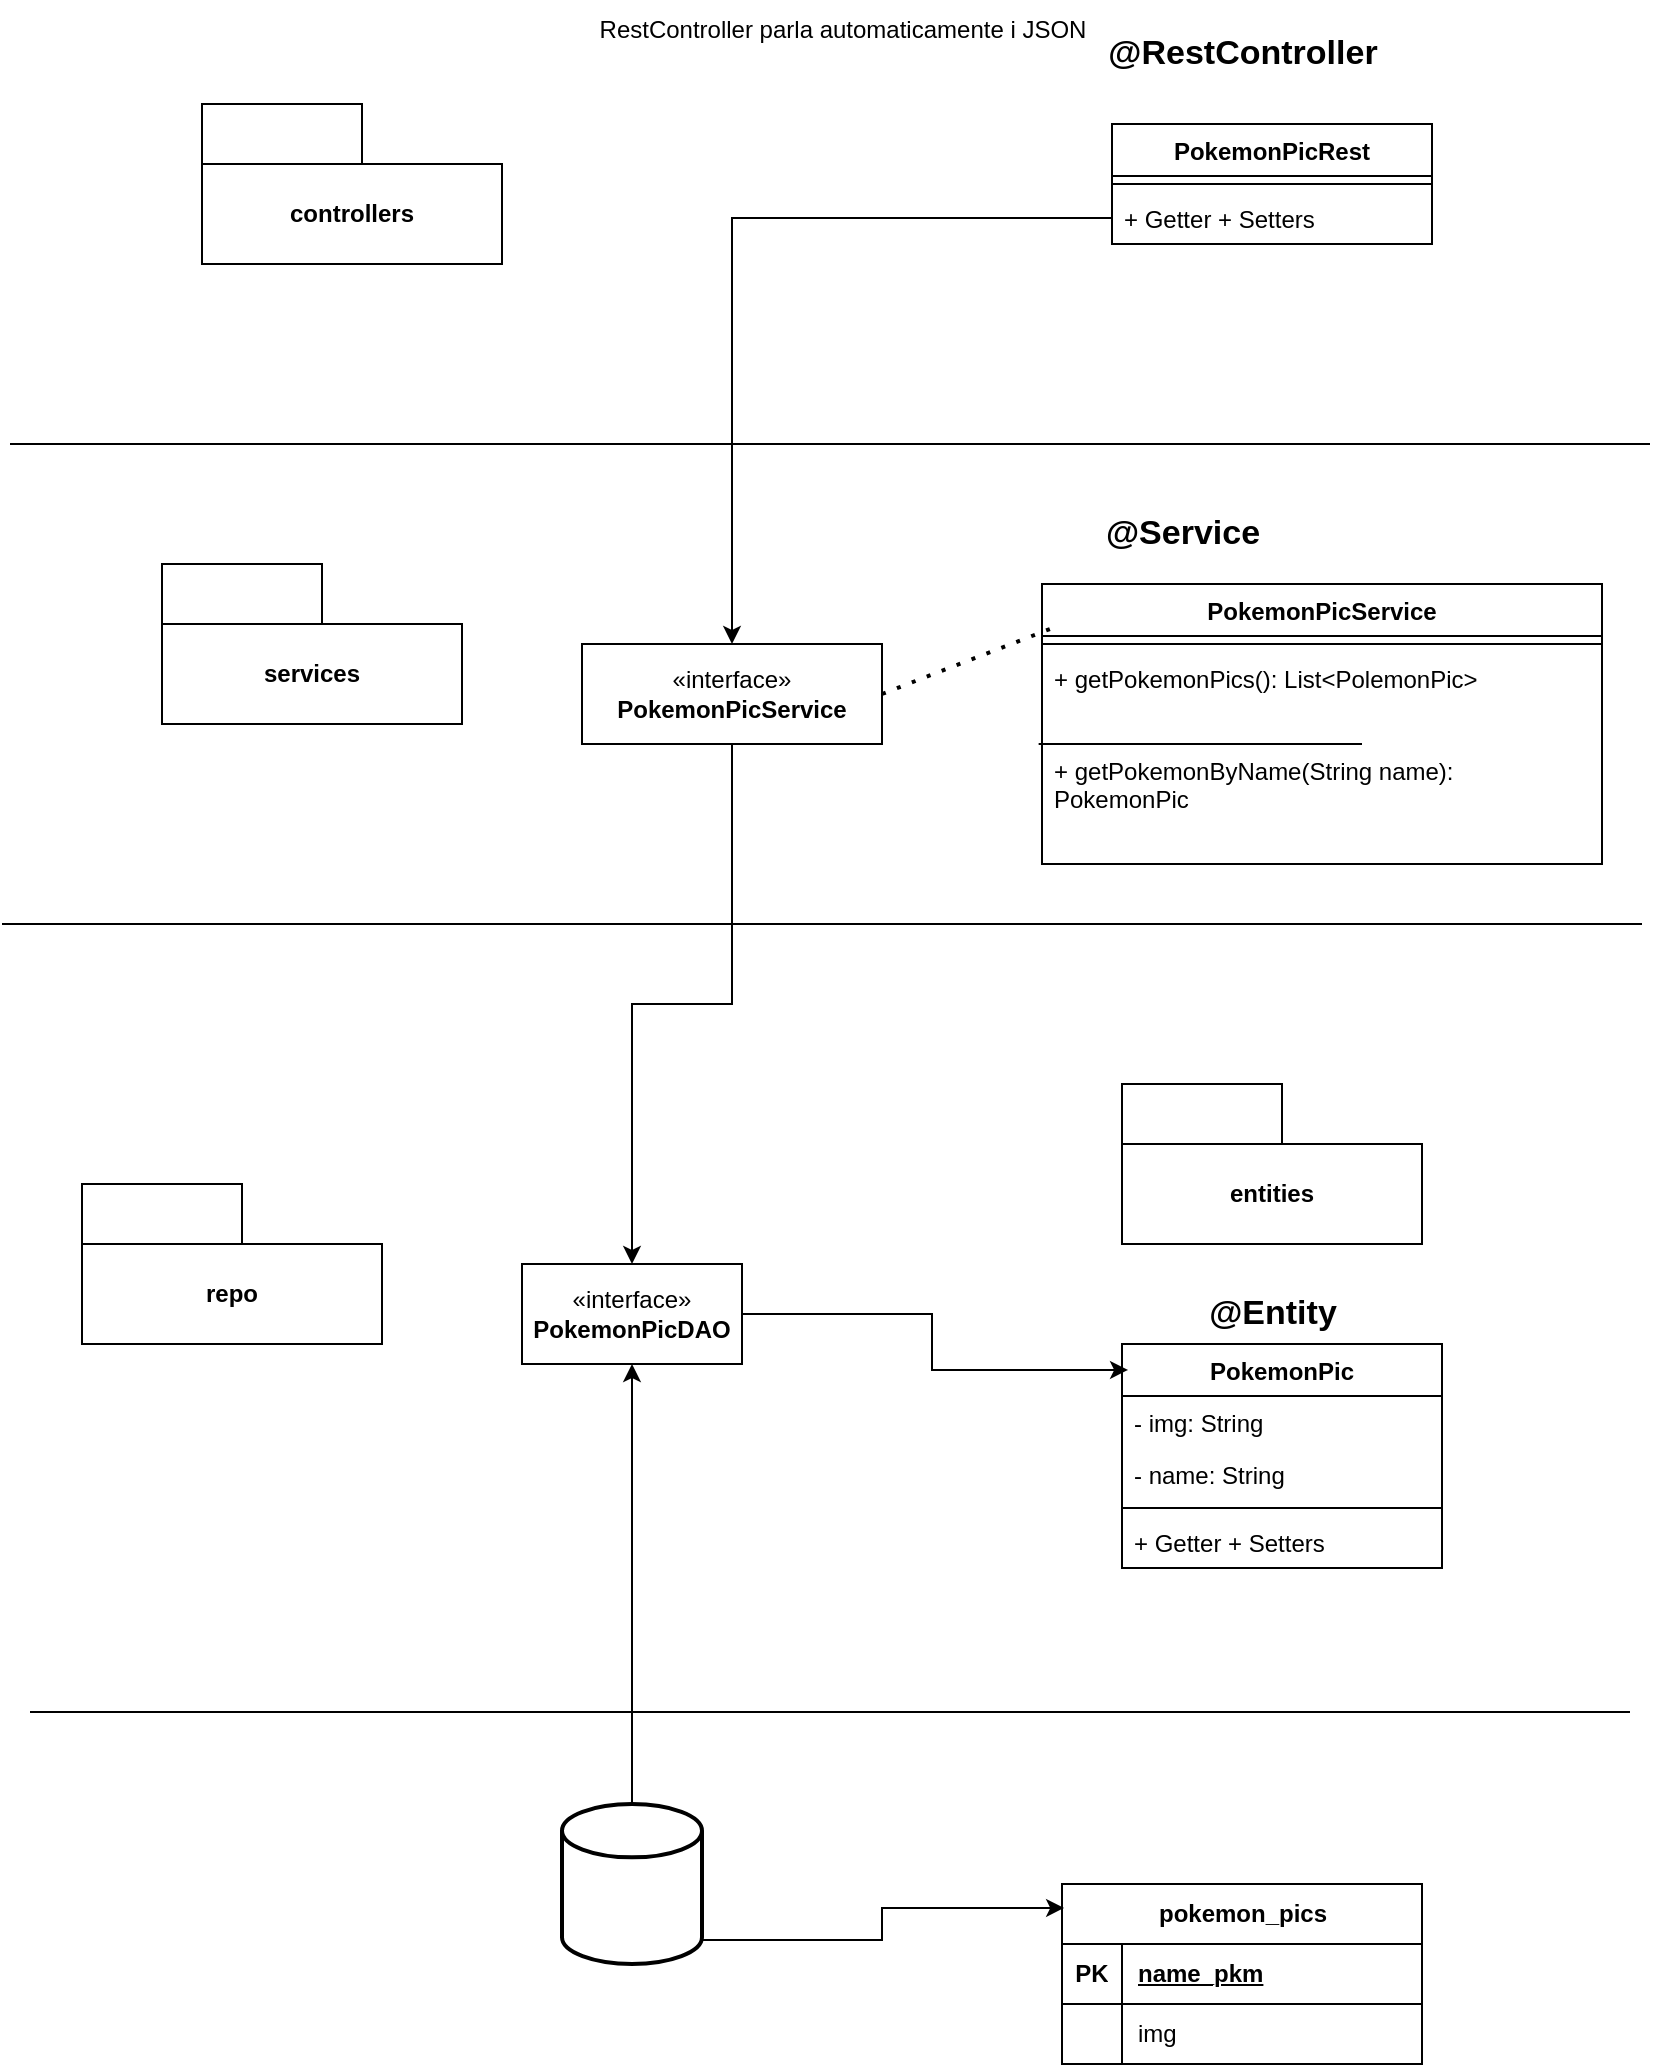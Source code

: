<mxfile version="24.4.7" type="device">
  <diagram name="Pagina-1" id="6tDuZ4FgANnlUKks3V_m">
    <mxGraphModel dx="1434" dy="780" grid="1" gridSize="10" guides="1" tooltips="1" connect="1" arrows="1" fold="1" page="1" pageScale="1" pageWidth="827" pageHeight="1169" math="0" shadow="0">
      <root>
        <mxCell id="0" />
        <mxCell id="1" parent="0" />
        <mxCell id="NVnrfaFFVgzaQDmNKKyq-1" value="pokemon_pics" style="shape=table;startSize=30;container=1;collapsible=1;childLayout=tableLayout;fixedRows=1;rowLines=0;fontStyle=1;align=center;resizeLast=1;html=1;" vertex="1" parent="1">
          <mxGeometry x="530" y="960" width="180" height="90" as="geometry" />
        </mxCell>
        <mxCell id="NVnrfaFFVgzaQDmNKKyq-2" value="" style="shape=tableRow;horizontal=0;startSize=0;swimlaneHead=0;swimlaneBody=0;fillColor=none;collapsible=0;dropTarget=0;points=[[0,0.5],[1,0.5]];portConstraint=eastwest;top=0;left=0;right=0;bottom=1;" vertex="1" parent="NVnrfaFFVgzaQDmNKKyq-1">
          <mxGeometry y="30" width="180" height="30" as="geometry" />
        </mxCell>
        <mxCell id="NVnrfaFFVgzaQDmNKKyq-3" value="PK" style="shape=partialRectangle;connectable=0;fillColor=none;top=0;left=0;bottom=0;right=0;fontStyle=1;overflow=hidden;whiteSpace=wrap;html=1;" vertex="1" parent="NVnrfaFFVgzaQDmNKKyq-2">
          <mxGeometry width="30" height="30" as="geometry">
            <mxRectangle width="30" height="30" as="alternateBounds" />
          </mxGeometry>
        </mxCell>
        <mxCell id="NVnrfaFFVgzaQDmNKKyq-4" value="name_pkm" style="shape=partialRectangle;connectable=0;fillColor=none;top=0;left=0;bottom=0;right=0;align=left;spacingLeft=6;fontStyle=5;overflow=hidden;whiteSpace=wrap;html=1;" vertex="1" parent="NVnrfaFFVgzaQDmNKKyq-2">
          <mxGeometry x="30" width="150" height="30" as="geometry">
            <mxRectangle width="150" height="30" as="alternateBounds" />
          </mxGeometry>
        </mxCell>
        <mxCell id="NVnrfaFFVgzaQDmNKKyq-5" value="" style="shape=tableRow;horizontal=0;startSize=0;swimlaneHead=0;swimlaneBody=0;fillColor=none;collapsible=0;dropTarget=0;points=[[0,0.5],[1,0.5]];portConstraint=eastwest;top=0;left=0;right=0;bottom=0;" vertex="1" parent="NVnrfaFFVgzaQDmNKKyq-1">
          <mxGeometry y="60" width="180" height="30" as="geometry" />
        </mxCell>
        <mxCell id="NVnrfaFFVgzaQDmNKKyq-6" value="" style="shape=partialRectangle;connectable=0;fillColor=none;top=0;left=0;bottom=0;right=0;editable=1;overflow=hidden;whiteSpace=wrap;html=1;" vertex="1" parent="NVnrfaFFVgzaQDmNKKyq-5">
          <mxGeometry width="30" height="30" as="geometry">
            <mxRectangle width="30" height="30" as="alternateBounds" />
          </mxGeometry>
        </mxCell>
        <mxCell id="NVnrfaFFVgzaQDmNKKyq-7" value="img" style="shape=partialRectangle;connectable=0;fillColor=none;top=0;left=0;bottom=0;right=0;align=left;spacingLeft=6;overflow=hidden;whiteSpace=wrap;html=1;" vertex="1" parent="NVnrfaFFVgzaQDmNKKyq-5">
          <mxGeometry x="30" width="150" height="30" as="geometry">
            <mxRectangle width="150" height="30" as="alternateBounds" />
          </mxGeometry>
        </mxCell>
        <mxCell id="NVnrfaFFVgzaQDmNKKyq-39" style="edgeStyle=orthogonalEdgeStyle;rounded=0;orthogonalLoop=1;jettySize=auto;html=1;exitX=0.5;exitY=0;exitDx=0;exitDy=0;exitPerimeter=0;entryX=0.5;entryY=1;entryDx=0;entryDy=0;" edge="1" parent="1" source="NVnrfaFFVgzaQDmNKKyq-27" target="NVnrfaFFVgzaQDmNKKyq-38">
          <mxGeometry relative="1" as="geometry" />
        </mxCell>
        <mxCell id="NVnrfaFFVgzaQDmNKKyq-27" value="" style="strokeWidth=2;html=1;shape=mxgraph.flowchart.database;whiteSpace=wrap;" vertex="1" parent="1">
          <mxGeometry x="280" y="920" width="70" height="80" as="geometry" />
        </mxCell>
        <mxCell id="NVnrfaFFVgzaQDmNKKyq-29" style="edgeStyle=orthogonalEdgeStyle;rounded=0;orthogonalLoop=1;jettySize=auto;html=1;exitX=1;exitY=0.85;exitDx=0;exitDy=0;exitPerimeter=0;entryX=0.006;entryY=0.133;entryDx=0;entryDy=0;entryPerimeter=0;" edge="1" parent="1" source="NVnrfaFFVgzaQDmNKKyq-27" target="NVnrfaFFVgzaQDmNKKyq-1">
          <mxGeometry relative="1" as="geometry" />
        </mxCell>
        <mxCell id="NVnrfaFFVgzaQDmNKKyq-30" value="PokemonPic" style="swimlane;fontStyle=1;align=center;verticalAlign=top;childLayout=stackLayout;horizontal=1;startSize=26;horizontalStack=0;resizeParent=1;resizeParentMax=0;resizeLast=0;collapsible=1;marginBottom=0;whiteSpace=wrap;html=1;" vertex="1" parent="1">
          <mxGeometry x="560" y="690" width="160" height="112" as="geometry" />
        </mxCell>
        <mxCell id="NVnrfaFFVgzaQDmNKKyq-31" value="- img: String" style="text;strokeColor=none;fillColor=none;align=left;verticalAlign=top;spacingLeft=4;spacingRight=4;overflow=hidden;rotatable=0;points=[[0,0.5],[1,0.5]];portConstraint=eastwest;whiteSpace=wrap;html=1;" vertex="1" parent="NVnrfaFFVgzaQDmNKKyq-30">
          <mxGeometry y="26" width="160" height="26" as="geometry" />
        </mxCell>
        <mxCell id="NVnrfaFFVgzaQDmNKKyq-35" value="- name: String" style="text;strokeColor=none;fillColor=none;align=left;verticalAlign=top;spacingLeft=4;spacingRight=4;overflow=hidden;rotatable=0;points=[[0,0.5],[1,0.5]];portConstraint=eastwest;whiteSpace=wrap;html=1;" vertex="1" parent="NVnrfaFFVgzaQDmNKKyq-30">
          <mxGeometry y="52" width="160" height="26" as="geometry" />
        </mxCell>
        <mxCell id="NVnrfaFFVgzaQDmNKKyq-32" value="" style="line;strokeWidth=1;fillColor=none;align=left;verticalAlign=middle;spacingTop=-1;spacingLeft=3;spacingRight=3;rotatable=0;labelPosition=right;points=[];portConstraint=eastwest;strokeColor=inherit;" vertex="1" parent="NVnrfaFFVgzaQDmNKKyq-30">
          <mxGeometry y="78" width="160" height="8" as="geometry" />
        </mxCell>
        <mxCell id="NVnrfaFFVgzaQDmNKKyq-33" value="+ Getter + Setters" style="text;strokeColor=none;fillColor=none;align=left;verticalAlign=top;spacingLeft=4;spacingRight=4;overflow=hidden;rotatable=0;points=[[0,0.5],[1,0.5]];portConstraint=eastwest;whiteSpace=wrap;html=1;" vertex="1" parent="NVnrfaFFVgzaQDmNKKyq-30">
          <mxGeometry y="86" width="160" height="26" as="geometry" />
        </mxCell>
        <mxCell id="NVnrfaFFVgzaQDmNKKyq-34" value="" style="line;strokeWidth=1;fillColor=none;align=left;verticalAlign=middle;spacingTop=-1;spacingLeft=3;spacingRight=3;rotatable=0;labelPosition=right;points=[];portConstraint=eastwest;strokeColor=inherit;" vertex="1" parent="1">
          <mxGeometry x="14" y="870" width="800" height="8" as="geometry" />
        </mxCell>
        <mxCell id="NVnrfaFFVgzaQDmNKKyq-36" value="&lt;font style=&quot;font-size: 17px;&quot;&gt;&lt;b&gt;@Entity&lt;/b&gt;&lt;/font&gt;" style="text;html=1;align=center;verticalAlign=middle;resizable=0;points=[];autosize=1;strokeColor=none;fillColor=none;" vertex="1" parent="1">
          <mxGeometry x="590" y="660" width="90" height="30" as="geometry" />
        </mxCell>
        <mxCell id="NVnrfaFFVgzaQDmNKKyq-37" value="entities" style="shape=folder;fontStyle=1;tabWidth=80;tabHeight=30;tabPosition=left;html=1;boundedLbl=1;whiteSpace=wrap;" vertex="1" parent="1">
          <mxGeometry x="560" y="560" width="150" height="80" as="geometry" />
        </mxCell>
        <mxCell id="NVnrfaFFVgzaQDmNKKyq-38" value="«interface»&lt;br&gt;&lt;b&gt;PokemonPicDAO&lt;/b&gt;" style="html=1;whiteSpace=wrap;" vertex="1" parent="1">
          <mxGeometry x="260" y="650" width="110" height="50" as="geometry" />
        </mxCell>
        <mxCell id="NVnrfaFFVgzaQDmNKKyq-40" style="edgeStyle=orthogonalEdgeStyle;rounded=0;orthogonalLoop=1;jettySize=auto;html=1;exitX=1;exitY=0.5;exitDx=0;exitDy=0;entryX=0.019;entryY=0.116;entryDx=0;entryDy=0;entryPerimeter=0;" edge="1" parent="1" source="NVnrfaFFVgzaQDmNKKyq-38" target="NVnrfaFFVgzaQDmNKKyq-30">
          <mxGeometry relative="1" as="geometry" />
        </mxCell>
        <mxCell id="NVnrfaFFVgzaQDmNKKyq-41" value="" style="endArrow=none;html=1;rounded=0;" edge="1" parent="1">
          <mxGeometry width="50" height="50" relative="1" as="geometry">
            <mxPoint y="480" as="sourcePoint" />
            <mxPoint x="820" y="480" as="targetPoint" />
          </mxGeometry>
        </mxCell>
        <mxCell id="NVnrfaFFVgzaQDmNKKyq-42" value="PokemonPicService" style="swimlane;fontStyle=1;align=center;verticalAlign=top;childLayout=stackLayout;horizontal=1;startSize=26;horizontalStack=0;resizeParent=1;resizeParentMax=0;resizeLast=0;collapsible=1;marginBottom=0;whiteSpace=wrap;html=1;" vertex="1" parent="1">
          <mxGeometry x="520" y="310" width="280" height="140" as="geometry" />
        </mxCell>
        <mxCell id="NVnrfaFFVgzaQDmNKKyq-45" value="" style="line;strokeWidth=1;fillColor=none;align=left;verticalAlign=middle;spacingTop=-1;spacingLeft=3;spacingRight=3;rotatable=0;labelPosition=right;points=[];portConstraint=eastwest;strokeColor=inherit;" vertex="1" parent="NVnrfaFFVgzaQDmNKKyq-42">
          <mxGeometry y="26" width="280" height="8" as="geometry" />
        </mxCell>
        <mxCell id="NVnrfaFFVgzaQDmNKKyq-46" value="+ getPokemonPics(): List&amp;lt;PolemonPic&amp;gt;" style="text;strokeColor=none;fillColor=none;align=left;verticalAlign=top;spacingLeft=4;spacingRight=4;overflow=hidden;rotatable=0;points=[[0,0.5],[1,0.5]];portConstraint=eastwest;whiteSpace=wrap;html=1;" vertex="1" parent="NVnrfaFFVgzaQDmNKKyq-42">
          <mxGeometry y="34" width="280" height="46" as="geometry" />
        </mxCell>
        <mxCell id="NVnrfaFFVgzaQDmNKKyq-47" value="+ getPokemonByName(String name): PokemonPic&amp;nbsp;" style="text;strokeColor=none;fillColor=none;align=left;verticalAlign=top;spacingLeft=4;spacingRight=4;overflow=hidden;rotatable=0;points=[[0,0.5],[1,0.5]];portConstraint=eastwest;whiteSpace=wrap;html=1;" vertex="1" parent="NVnrfaFFVgzaQDmNKKyq-42">
          <mxGeometry y="80" width="280" height="60" as="geometry" />
        </mxCell>
        <mxCell id="NVnrfaFFVgzaQDmNKKyq-48" value="" style="endArrow=none;html=1;rounded=0;exitX=-0.006;exitY=0;exitDx=0;exitDy=0;exitPerimeter=0;" edge="1" parent="NVnrfaFFVgzaQDmNKKyq-42" source="NVnrfaFFVgzaQDmNKKyq-47">
          <mxGeometry width="50" height="50" relative="1" as="geometry">
            <mxPoint x="-130" y="220" as="sourcePoint" />
            <mxPoint x="160" y="80" as="targetPoint" />
          </mxGeometry>
        </mxCell>
        <mxCell id="NVnrfaFFVgzaQDmNKKyq-49" value="&lt;font style=&quot;font-size: 17px;&quot;&gt;&lt;b&gt;@Service&lt;/b&gt;&lt;/font&gt;" style="text;html=1;align=center;verticalAlign=middle;resizable=0;points=[];autosize=1;strokeColor=none;fillColor=none;" vertex="1" parent="1">
          <mxGeometry x="540" y="270" width="100" height="30" as="geometry" />
        </mxCell>
        <mxCell id="NVnrfaFFVgzaQDmNKKyq-52" style="edgeStyle=orthogonalEdgeStyle;rounded=0;orthogonalLoop=1;jettySize=auto;html=1;exitX=0.5;exitY=1;exitDx=0;exitDy=0;entryX=0.5;entryY=0;entryDx=0;entryDy=0;" edge="1" parent="1" source="NVnrfaFFVgzaQDmNKKyq-50" target="NVnrfaFFVgzaQDmNKKyq-38">
          <mxGeometry relative="1" as="geometry" />
        </mxCell>
        <mxCell id="NVnrfaFFVgzaQDmNKKyq-50" value="«interface»&lt;br&gt;&lt;b&gt;PokemonPicService&lt;/b&gt;" style="html=1;whiteSpace=wrap;" vertex="1" parent="1">
          <mxGeometry x="290" y="340" width="150" height="50" as="geometry" />
        </mxCell>
        <mxCell id="NVnrfaFFVgzaQDmNKKyq-51" value="" style="endArrow=none;dashed=1;html=1;dashPattern=1 3;strokeWidth=2;rounded=0;entryX=0.019;entryY=0.157;entryDx=0;entryDy=0;entryPerimeter=0;exitX=1;exitY=0.5;exitDx=0;exitDy=0;" edge="1" parent="1" source="NVnrfaFFVgzaQDmNKKyq-50" target="NVnrfaFFVgzaQDmNKKyq-42">
          <mxGeometry width="50" height="50" relative="1" as="geometry">
            <mxPoint x="390" y="530" as="sourcePoint" />
            <mxPoint x="440" y="480" as="targetPoint" />
          </mxGeometry>
        </mxCell>
        <mxCell id="NVnrfaFFVgzaQDmNKKyq-53" value="" style="endArrow=none;html=1;rounded=0;" edge="1" parent="1">
          <mxGeometry width="50" height="50" relative="1" as="geometry">
            <mxPoint x="4" y="240" as="sourcePoint" />
            <mxPoint x="824" y="240" as="targetPoint" />
          </mxGeometry>
        </mxCell>
        <mxCell id="NVnrfaFFVgzaQDmNKKyq-54" value="PokemonPicRest" style="swimlane;fontStyle=1;align=center;verticalAlign=top;childLayout=stackLayout;horizontal=1;startSize=26;horizontalStack=0;resizeParent=1;resizeParentMax=0;resizeLast=0;collapsible=1;marginBottom=0;whiteSpace=wrap;html=1;" vertex="1" parent="1">
          <mxGeometry x="555" y="80" width="160" height="60" as="geometry" />
        </mxCell>
        <mxCell id="NVnrfaFFVgzaQDmNKKyq-57" value="" style="line;strokeWidth=1;fillColor=none;align=left;verticalAlign=middle;spacingTop=-1;spacingLeft=3;spacingRight=3;rotatable=0;labelPosition=right;points=[];portConstraint=eastwest;strokeColor=inherit;" vertex="1" parent="NVnrfaFFVgzaQDmNKKyq-54">
          <mxGeometry y="26" width="160" height="8" as="geometry" />
        </mxCell>
        <mxCell id="NVnrfaFFVgzaQDmNKKyq-58" value="+ Getter + Setters" style="text;strokeColor=none;fillColor=none;align=left;verticalAlign=top;spacingLeft=4;spacingRight=4;overflow=hidden;rotatable=0;points=[[0,0.5],[1,0.5]];portConstraint=eastwest;whiteSpace=wrap;html=1;" vertex="1" parent="NVnrfaFFVgzaQDmNKKyq-54">
          <mxGeometry y="34" width="160" height="26" as="geometry" />
        </mxCell>
        <mxCell id="NVnrfaFFVgzaQDmNKKyq-59" value="&lt;font style=&quot;font-size: 17px;&quot;&gt;&lt;b&gt;@RestController&lt;/b&gt;&lt;/font&gt;" style="text;html=1;align=center;verticalAlign=middle;resizable=0;points=[];autosize=1;strokeColor=none;fillColor=none;" vertex="1" parent="1">
          <mxGeometry x="540" y="30" width="160" height="30" as="geometry" />
        </mxCell>
        <mxCell id="NVnrfaFFVgzaQDmNKKyq-60" value="RestController parla automaticamente i JSON" style="text;html=1;align=center;verticalAlign=middle;resizable=0;points=[];autosize=1;strokeColor=none;fillColor=none;" vertex="1" parent="1">
          <mxGeometry x="285" y="18" width="270" height="30" as="geometry" />
        </mxCell>
        <mxCell id="NVnrfaFFVgzaQDmNKKyq-61" style="edgeStyle=orthogonalEdgeStyle;rounded=0;orthogonalLoop=1;jettySize=auto;html=1;exitX=0;exitY=0.5;exitDx=0;exitDy=0;entryX=0.5;entryY=0;entryDx=0;entryDy=0;" edge="1" parent="1" source="NVnrfaFFVgzaQDmNKKyq-58" target="NVnrfaFFVgzaQDmNKKyq-50">
          <mxGeometry relative="1" as="geometry" />
        </mxCell>
        <mxCell id="NVnrfaFFVgzaQDmNKKyq-62" value="repo" style="shape=folder;fontStyle=1;tabWidth=80;tabHeight=30;tabPosition=left;html=1;boundedLbl=1;whiteSpace=wrap;" vertex="1" parent="1">
          <mxGeometry x="40" y="610" width="150" height="80" as="geometry" />
        </mxCell>
        <mxCell id="NVnrfaFFVgzaQDmNKKyq-63" value="services" style="shape=folder;fontStyle=1;tabWidth=80;tabHeight=30;tabPosition=left;html=1;boundedLbl=1;whiteSpace=wrap;" vertex="1" parent="1">
          <mxGeometry x="80" y="300" width="150" height="80" as="geometry" />
        </mxCell>
        <mxCell id="NVnrfaFFVgzaQDmNKKyq-64" value="controllers" style="shape=folder;fontStyle=1;tabWidth=80;tabHeight=30;tabPosition=left;html=1;boundedLbl=1;whiteSpace=wrap;" vertex="1" parent="1">
          <mxGeometry x="100" y="70" width="150" height="80" as="geometry" />
        </mxCell>
      </root>
    </mxGraphModel>
  </diagram>
</mxfile>
